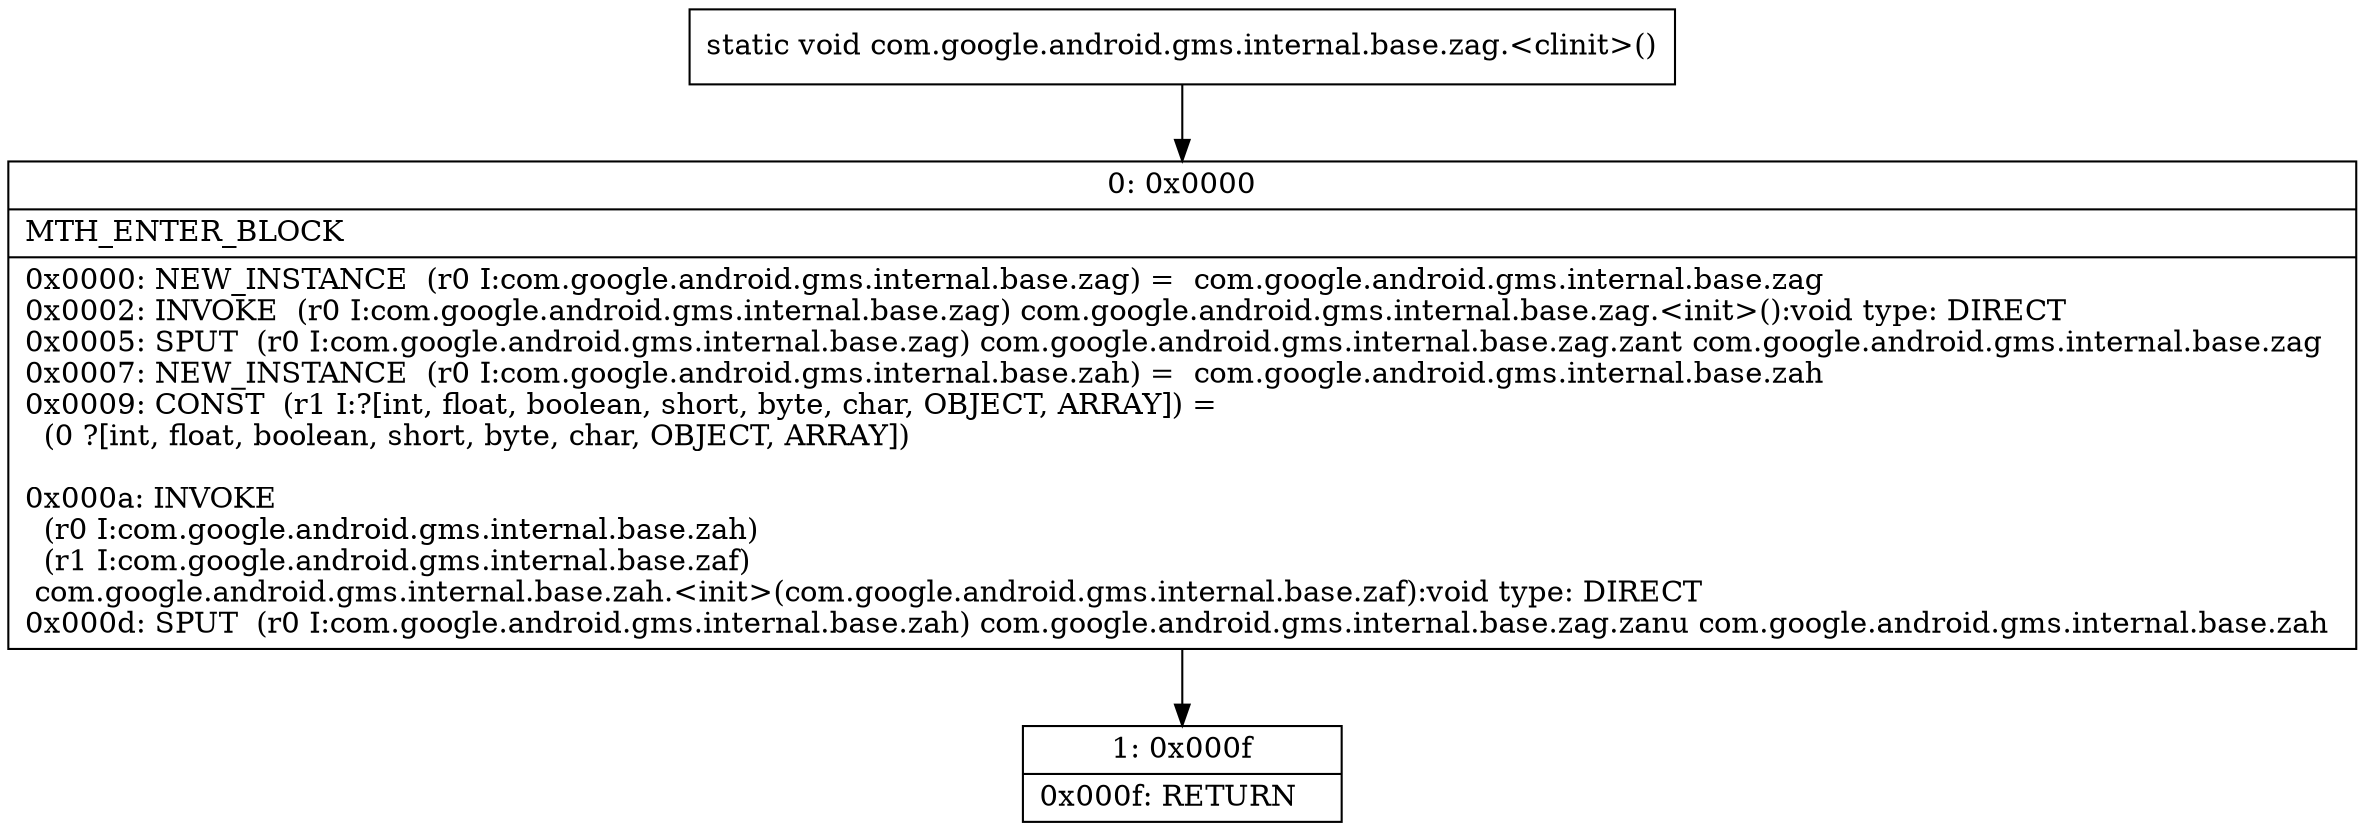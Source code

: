 digraph "CFG forcom.google.android.gms.internal.base.zag.\<clinit\>()V" {
Node_0 [shape=record,label="{0\:\ 0x0000|MTH_ENTER_BLOCK\l|0x0000: NEW_INSTANCE  (r0 I:com.google.android.gms.internal.base.zag) =  com.google.android.gms.internal.base.zag \l0x0002: INVOKE  (r0 I:com.google.android.gms.internal.base.zag) com.google.android.gms.internal.base.zag.\<init\>():void type: DIRECT \l0x0005: SPUT  (r0 I:com.google.android.gms.internal.base.zag) com.google.android.gms.internal.base.zag.zant com.google.android.gms.internal.base.zag \l0x0007: NEW_INSTANCE  (r0 I:com.google.android.gms.internal.base.zah) =  com.google.android.gms.internal.base.zah \l0x0009: CONST  (r1 I:?[int, float, boolean, short, byte, char, OBJECT, ARRAY]) = \l  (0 ?[int, float, boolean, short, byte, char, OBJECT, ARRAY])\l \l0x000a: INVOKE  \l  (r0 I:com.google.android.gms.internal.base.zah)\l  (r1 I:com.google.android.gms.internal.base.zaf)\l com.google.android.gms.internal.base.zah.\<init\>(com.google.android.gms.internal.base.zaf):void type: DIRECT \l0x000d: SPUT  (r0 I:com.google.android.gms.internal.base.zah) com.google.android.gms.internal.base.zag.zanu com.google.android.gms.internal.base.zah \l}"];
Node_1 [shape=record,label="{1\:\ 0x000f|0x000f: RETURN   \l}"];
MethodNode[shape=record,label="{static void com.google.android.gms.internal.base.zag.\<clinit\>() }"];
MethodNode -> Node_0;
Node_0 -> Node_1;
}

